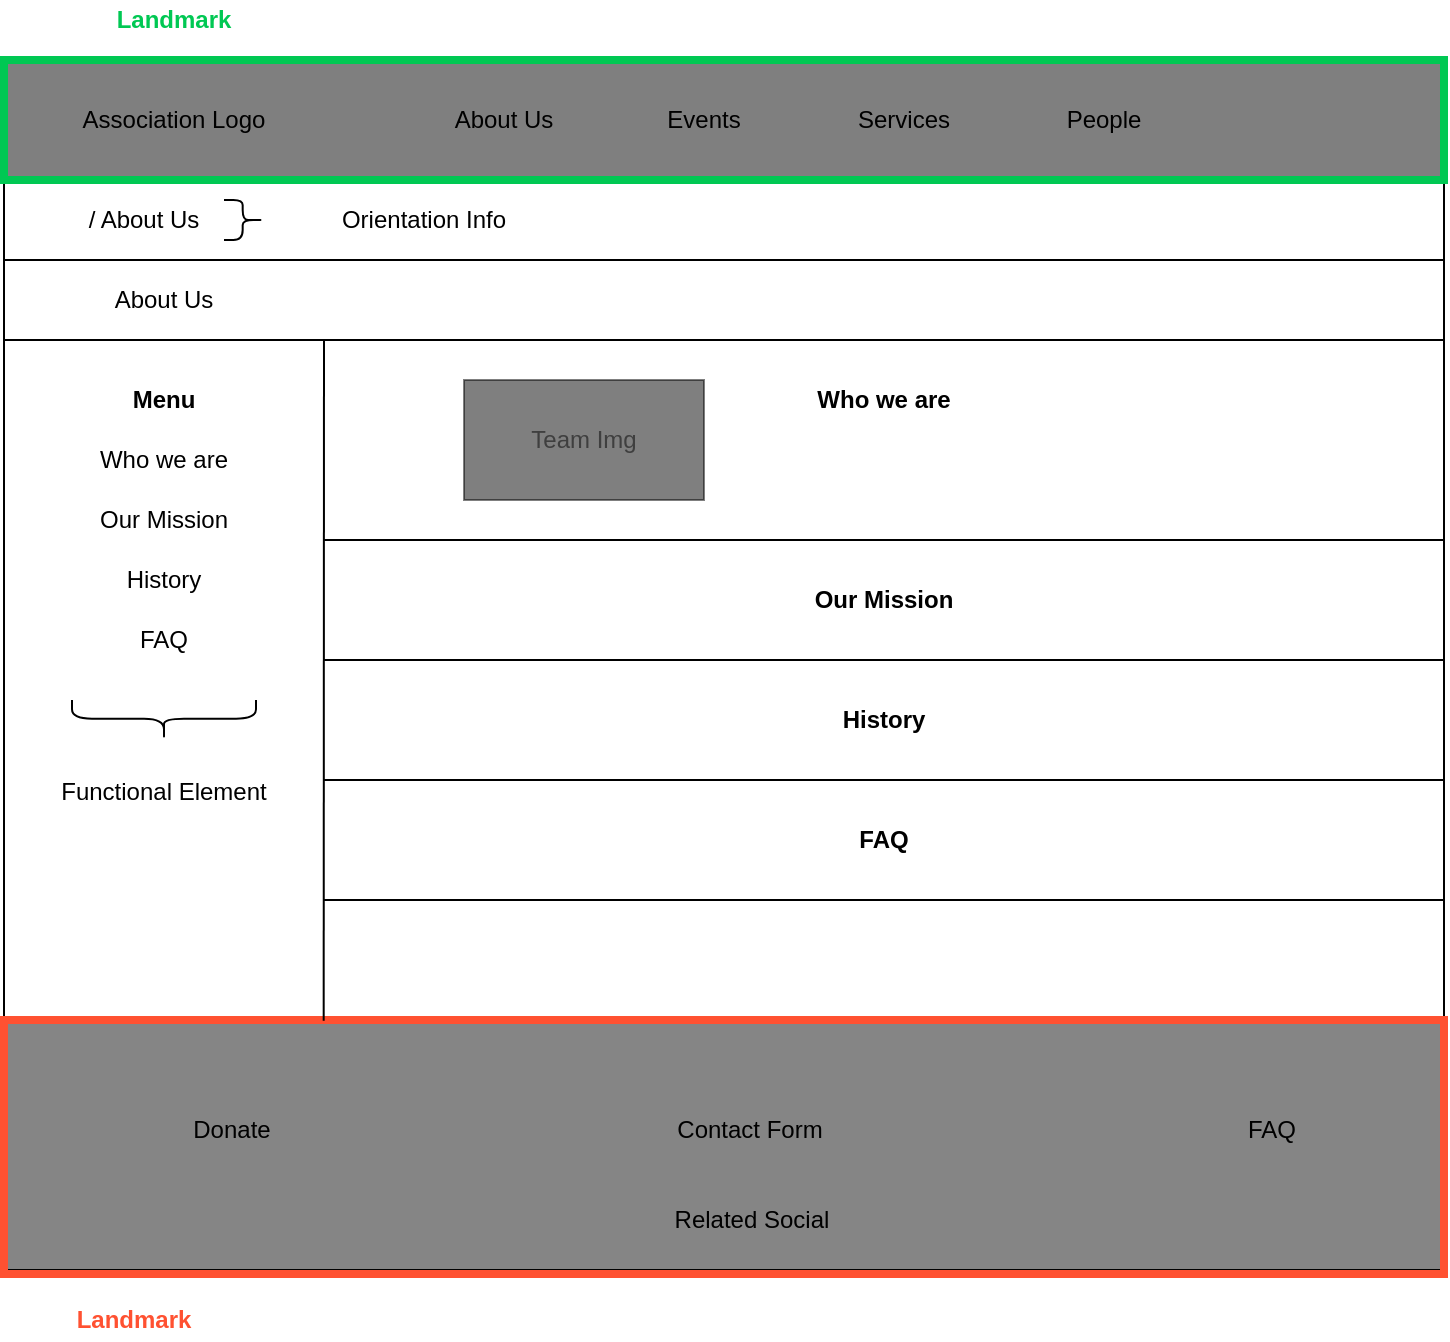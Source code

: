 <mxfile version="12.9.14" type="device"><diagram id="FJM6Vmq2a5Ttb_jY3mwE" name="Page-1"><mxGraphModel dx="782" dy="388" grid="1" gridSize="10" guides="1" tooltips="1" connect="1" arrows="1" fold="1" page="1" pageScale="1" pageWidth="827" pageHeight="1169" math="0" shadow="0"><root><mxCell id="0"/><mxCell id="1" parent="0"/><mxCell id="DDU2CZ-y-U2Bd8dDzV6b-1" value="" style="rounded=0;whiteSpace=wrap;html=1;fillColor=#000000;gradientColor=none;opacity=50;" vertex="1" parent="1"><mxGeometry x="40" y="40" width="720" height="60" as="geometry"/></mxCell><mxCell id="DDU2CZ-y-U2Bd8dDzV6b-2" value="Association Logo" style="text;html=1;strokeColor=none;fillColor=none;align=center;verticalAlign=middle;whiteSpace=wrap;rounded=0;" vertex="1" parent="1"><mxGeometry x="60" y="60" width="130" height="20" as="geometry"/></mxCell><mxCell id="DDU2CZ-y-U2Bd8dDzV6b-3" value="About Us" style="text;html=1;strokeColor=none;fillColor=none;align=center;verticalAlign=middle;whiteSpace=wrap;rounded=0;" vertex="1" parent="1"><mxGeometry x="240" y="60" width="100" height="20" as="geometry"/></mxCell><mxCell id="DDU2CZ-y-U2Bd8dDzV6b-4" value="Events" style="text;html=1;strokeColor=none;fillColor=none;align=center;verticalAlign=middle;whiteSpace=wrap;rounded=0;" vertex="1" parent="1"><mxGeometry x="340" y="60" width="100" height="20" as="geometry"/></mxCell><mxCell id="DDU2CZ-y-U2Bd8dDzV6b-5" value="Services" style="text;html=1;strokeColor=none;fillColor=none;align=center;verticalAlign=middle;whiteSpace=wrap;rounded=0;" vertex="1" parent="1"><mxGeometry x="440" y="60" width="100" height="20" as="geometry"/></mxCell><mxCell id="DDU2CZ-y-U2Bd8dDzV6b-6" value="People" style="text;html=1;strokeColor=none;fillColor=none;align=center;verticalAlign=middle;whiteSpace=wrap;rounded=0;" vertex="1" parent="1"><mxGeometry x="540" y="60" width="100" height="20" as="geometry"/></mxCell><mxCell id="DDU2CZ-y-U2Bd8dDzV6b-7" value="Landmark" style="text;html=1;strokeColor=none;fillColor=none;align=center;verticalAlign=middle;whiteSpace=wrap;rounded=0;fontColor=#00C853;fontStyle=1" vertex="1" parent="1"><mxGeometry x="60" y="10" width="130" height="20" as="geometry"/></mxCell><mxCell id="DDU2CZ-y-U2Bd8dDzV6b-9" value="" style="rounded=0;whiteSpace=wrap;html=1;fillColor=#858585;gradientColor=none;" vertex="1" parent="1"><mxGeometry x="40" y="520" width="720" height="125" as="geometry"/></mxCell><mxCell id="DDU2CZ-y-U2Bd8dDzV6b-10" value="Related Social" style="text;html=1;strokeColor=none;fillColor=none;align=center;verticalAlign=middle;whiteSpace=wrap;rounded=0;" vertex="1" parent="1"><mxGeometry x="349" y="610" width="130" height="20" as="geometry"/></mxCell><mxCell id="DDU2CZ-y-U2Bd8dDzV6b-11" value="Contact Form" style="text;html=1;strokeColor=none;fillColor=none;align=center;verticalAlign=middle;whiteSpace=wrap;rounded=0;" vertex="1" parent="1"><mxGeometry x="348" y="565" width="130" height="20" as="geometry"/></mxCell><mxCell id="DDU2CZ-y-U2Bd8dDzV6b-12" value="FAQ" style="text;html=1;strokeColor=none;fillColor=none;align=center;verticalAlign=middle;whiteSpace=wrap;rounded=0;" vertex="1" parent="1"><mxGeometry x="609" y="565" width="130" height="20" as="geometry"/></mxCell><mxCell id="DDU2CZ-y-U2Bd8dDzV6b-13" value="Donate" style="text;html=1;strokeColor=none;fillColor=none;align=center;verticalAlign=middle;whiteSpace=wrap;rounded=0;" vertex="1" parent="1"><mxGeometry x="89" y="565" width="130" height="20" as="geometry"/></mxCell><mxCell id="DDU2CZ-y-U2Bd8dDzV6b-14" value="" style="endArrow=none;html=1;entryX=0;entryY=1;entryDx=0;entryDy=0;exitX=0;exitY=0;exitDx=0;exitDy=0;" edge="1" parent="1" source="DDU2CZ-y-U2Bd8dDzV6b-9" target="DDU2CZ-y-U2Bd8dDzV6b-1"><mxGeometry width="50" height="50" relative="1" as="geometry"><mxPoint x="40" y="280" as="sourcePoint"/><mxPoint x="100" y="140" as="targetPoint"/></mxGeometry></mxCell><mxCell id="DDU2CZ-y-U2Bd8dDzV6b-15" value="" style="endArrow=none;html=1;entryX=0;entryY=1;entryDx=0;entryDy=0;exitX=0;exitY=0;exitDx=0;exitDy=0;" edge="1" parent="1"><mxGeometry width="50" height="50" relative="1" as="geometry"><mxPoint x="760" y="520.0" as="sourcePoint"/><mxPoint x="760.0" y="100" as="targetPoint"/></mxGeometry></mxCell><mxCell id="DDU2CZ-y-U2Bd8dDzV6b-20" value="Landmark" style="text;html=1;strokeColor=none;fillColor=none;align=center;verticalAlign=middle;whiteSpace=wrap;rounded=0;fontColor=#FF5131;fontStyle=1" vertex="1" parent="1"><mxGeometry x="40" y="660" width="130" height="20" as="geometry"/></mxCell><mxCell id="DDU2CZ-y-U2Bd8dDzV6b-21" value="" style="rounded=0;whiteSpace=wrap;html=1;fillColor=none;strokeColor=#00c853;strokeWidth=4;" vertex="1" parent="1"><mxGeometry x="40" y="40" width="720" height="60" as="geometry"/></mxCell><mxCell id="DDU2CZ-y-U2Bd8dDzV6b-22" value="" style="rounded=0;whiteSpace=wrap;html=1;fillColor=none;strokeColor=#ff5131;strokeWidth=4;" vertex="1" parent="1"><mxGeometry x="40" y="520" width="720" height="127" as="geometry"/></mxCell><mxCell id="DDU2CZ-y-U2Bd8dDzV6b-23" value="" style="endArrow=none;html=1;fontColor=#FF5131;" edge="1" parent="1"><mxGeometry width="50" height="50" relative="1" as="geometry"><mxPoint x="40" y="140" as="sourcePoint"/><mxPoint x="760" y="140" as="targetPoint"/></mxGeometry></mxCell><mxCell id="DDU2CZ-y-U2Bd8dDzV6b-25" value="/ About Us" style="text;html=1;strokeColor=none;fillColor=none;align=center;verticalAlign=middle;whiteSpace=wrap;rounded=0;fontColor=#000000;opacity=50;" vertex="1" parent="1"><mxGeometry x="60" y="110" width="100" height="20" as="geometry"/></mxCell><mxCell id="DDU2CZ-y-U2Bd8dDzV6b-26" value="About Us" style="text;html=1;strokeColor=none;fillColor=none;align=center;verticalAlign=middle;whiteSpace=wrap;rounded=0;fontColor=#000000;opacity=50;" vertex="1" parent="1"><mxGeometry x="40" y="150" width="160" height="20" as="geometry"/></mxCell><mxCell id="DDU2CZ-y-U2Bd8dDzV6b-27" value="" style="shape=curlyBracket;whiteSpace=wrap;html=1;rounded=1;strokeColor=#000000;strokeWidth=1;fillColor=#000000;gradientColor=none;fontColor=#000000;rotation=-180;size=0.533;" vertex="1" parent="1"><mxGeometry x="150" y="110" width="20" height="20" as="geometry"/></mxCell><mxCell id="DDU2CZ-y-U2Bd8dDzV6b-28" value="Orientation Info" style="text;html=1;strokeColor=none;fillColor=none;align=center;verticalAlign=middle;whiteSpace=wrap;rounded=0;fontColor=#000000;opacity=50;" vertex="1" parent="1"><mxGeometry x="180" y="110" width="140" height="20" as="geometry"/></mxCell><mxCell id="DDU2CZ-y-U2Bd8dDzV6b-29" value="" style="endArrow=none;html=1;fontColor=#FF5131;" edge="1" parent="1"><mxGeometry width="50" height="50" relative="1" as="geometry"><mxPoint x="40" y="180" as="sourcePoint"/><mxPoint x="760" y="180" as="targetPoint"/></mxGeometry></mxCell><mxCell id="DDU2CZ-y-U2Bd8dDzV6b-31" value="Menu" style="text;html=1;strokeColor=none;fillColor=none;align=center;verticalAlign=middle;whiteSpace=wrap;rounded=0;fontColor=#000000;opacity=50;fontStyle=1" vertex="1" parent="1"><mxGeometry x="40" y="200" width="160" height="20" as="geometry"/></mxCell><mxCell id="DDU2CZ-y-U2Bd8dDzV6b-33" value="" style="endArrow=none;html=1;fontColor=#000000;exitX=0.222;exitY=0.003;exitDx=0;exitDy=0;exitPerimeter=0;" edge="1" parent="1" source="DDU2CZ-y-U2Bd8dDzV6b-22"><mxGeometry width="50" height="50" relative="1" as="geometry"><mxPoint x="200" y="360" as="sourcePoint"/><mxPoint x="200" y="180" as="targetPoint"/></mxGeometry></mxCell><mxCell id="DDU2CZ-y-U2Bd8dDzV6b-34" value="&lt;span style=&quot;font-weight: normal&quot;&gt;Who we are&lt;/span&gt;" style="text;html=1;strokeColor=none;fillColor=none;align=center;verticalAlign=middle;whiteSpace=wrap;rounded=0;fontColor=#000000;opacity=50;fontStyle=1" vertex="1" parent="1"><mxGeometry x="40" y="230" width="160" height="20" as="geometry"/></mxCell><mxCell id="DDU2CZ-y-U2Bd8dDzV6b-35" value="&lt;span style=&quot;font-weight: normal&quot;&gt;Our Mission&lt;/span&gt;" style="text;html=1;strokeColor=none;fillColor=none;align=center;verticalAlign=middle;whiteSpace=wrap;rounded=0;fontColor=#000000;opacity=50;fontStyle=1" vertex="1" parent="1"><mxGeometry x="40" y="260" width="160" height="20" as="geometry"/></mxCell><mxCell id="DDU2CZ-y-U2Bd8dDzV6b-36" value="&lt;span style=&quot;font-weight: normal&quot;&gt;History&lt;/span&gt;" style="text;html=1;strokeColor=none;fillColor=none;align=center;verticalAlign=middle;whiteSpace=wrap;rounded=0;fontColor=#000000;opacity=50;fontStyle=1" vertex="1" parent="1"><mxGeometry x="40" y="290" width="160" height="20" as="geometry"/></mxCell><mxCell id="DDU2CZ-y-U2Bd8dDzV6b-37" value="&lt;span style=&quot;font-weight: normal&quot;&gt;FAQ&lt;/span&gt;" style="text;html=1;strokeColor=none;fillColor=none;align=center;verticalAlign=middle;whiteSpace=wrap;rounded=0;fontColor=#000000;opacity=50;fontStyle=1" vertex="1" parent="1"><mxGeometry x="40" y="320" width="160" height="20" as="geometry"/></mxCell><mxCell id="DDU2CZ-y-U2Bd8dDzV6b-38" value="Who we are" style="text;html=1;strokeColor=none;fillColor=none;align=center;verticalAlign=middle;whiteSpace=wrap;rounded=0;fontColor=#000000;opacity=50;fontStyle=1" vertex="1" parent="1"><mxGeometry x="200" y="200" width="560" height="20" as="geometry"/></mxCell><mxCell id="DDU2CZ-y-U2Bd8dDzV6b-39" value="" style="endArrow=none;html=1;fontColor=#FF5131;" edge="1" parent="1"><mxGeometry width="50" height="50" relative="1" as="geometry"><mxPoint x="200" y="280" as="sourcePoint"/><mxPoint x="760" y="280" as="targetPoint"/></mxGeometry></mxCell><mxCell id="DDU2CZ-y-U2Bd8dDzV6b-40" value="Team Img" style="rounded=0;whiteSpace=wrap;html=1;strokeColor=#000000;strokeWidth=1;fillColor=#000000;gradientColor=none;fontColor=#000000;textOpacity=50;opacity=50;" vertex="1" parent="1"><mxGeometry x="270" y="200" width="120" height="60" as="geometry"/></mxCell><mxCell id="DDU2CZ-y-U2Bd8dDzV6b-42" value="Our Mission" style="text;html=1;strokeColor=none;fillColor=none;align=center;verticalAlign=middle;whiteSpace=wrap;rounded=0;fontColor=#000000;opacity=50;fontStyle=1" vertex="1" parent="1"><mxGeometry x="200" y="300" width="560" height="20" as="geometry"/></mxCell><mxCell id="DDU2CZ-y-U2Bd8dDzV6b-43" value="" style="endArrow=none;html=1;fontColor=#FF5131;" edge="1" parent="1"><mxGeometry width="50" height="50" relative="1" as="geometry"><mxPoint x="200" y="340" as="sourcePoint"/><mxPoint x="760" y="340" as="targetPoint"/></mxGeometry></mxCell><mxCell id="DDU2CZ-y-U2Bd8dDzV6b-46" value="History" style="text;html=1;strokeColor=none;fillColor=none;align=center;verticalAlign=middle;whiteSpace=wrap;rounded=0;fontColor=#000000;opacity=50;fontStyle=1" vertex="1" parent="1"><mxGeometry x="200" y="360" width="560" height="20" as="geometry"/></mxCell><mxCell id="DDU2CZ-y-U2Bd8dDzV6b-47" value="" style="endArrow=none;html=1;fontColor=#FF5131;" edge="1" parent="1"><mxGeometry width="50" height="50" relative="1" as="geometry"><mxPoint x="200" y="400" as="sourcePoint"/><mxPoint x="760" y="400" as="targetPoint"/></mxGeometry></mxCell><mxCell id="DDU2CZ-y-U2Bd8dDzV6b-48" value="FAQ" style="text;html=1;strokeColor=none;fillColor=none;align=center;verticalAlign=middle;whiteSpace=wrap;rounded=0;fontColor=#000000;opacity=50;fontStyle=1" vertex="1" parent="1"><mxGeometry x="200" y="420" width="560" height="20" as="geometry"/></mxCell><mxCell id="DDU2CZ-y-U2Bd8dDzV6b-49" value="" style="endArrow=none;html=1;fontColor=#FF5131;" edge="1" parent="1"><mxGeometry width="50" height="50" relative="1" as="geometry"><mxPoint x="200" y="460" as="sourcePoint"/><mxPoint x="760" y="460" as="targetPoint"/></mxGeometry></mxCell><mxCell id="DDU2CZ-y-U2Bd8dDzV6b-50" value="" style="shape=curlyBracket;whiteSpace=wrap;html=1;rounded=1;strokeColor=#000000;strokeWidth=1;fillColor=#000000;gradientColor=none;fontColor=#000000;rotation=-90;size=0.533;" vertex="1" parent="1"><mxGeometry x="110" y="324" width="20" height="92" as="geometry"/></mxCell><mxCell id="DDU2CZ-y-U2Bd8dDzV6b-51" value="Functional Element" style="text;html=1;strokeColor=none;fillColor=none;align=center;verticalAlign=middle;whiteSpace=wrap;rounded=0;fontColor=#000000;opacity=50;" vertex="1" parent="1"><mxGeometry x="40" y="396" width="160" height="20" as="geometry"/></mxCell></root></mxGraphModel></diagram></mxfile>